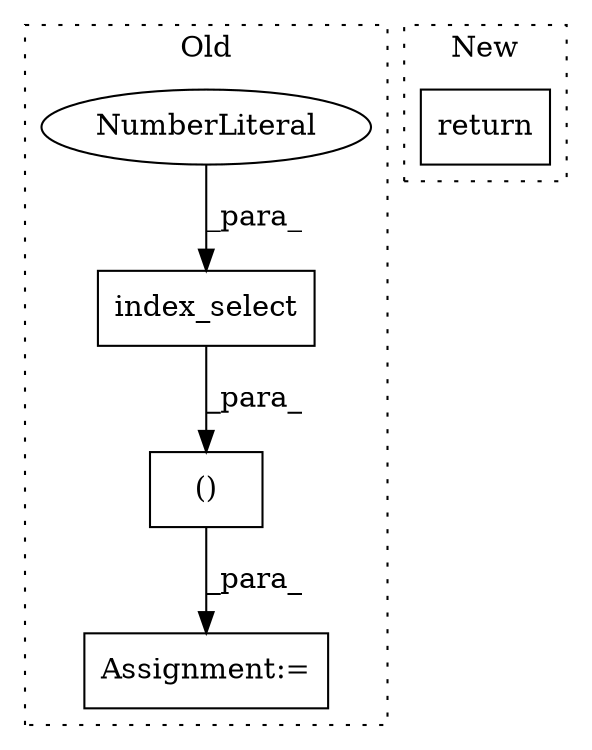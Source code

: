 digraph G {
subgraph cluster0 {
1 [label="index_select" a="32" s="10432,10456" l="13,1" shape="box"];
3 [label="Assignment:=" a="7" s="10396" l="6" shape="box"];
4 [label="()" a="106" s="10402" l="191" shape="box"];
5 [label="NumberLiteral" a="34" s="10445" l="1" shape="ellipse"];
label = "Old";
style="dotted";
}
subgraph cluster1 {
2 [label="return" a="41" s="10284" l="7" shape="box"];
label = "New";
style="dotted";
}
1 -> 4 [label="_para_"];
4 -> 3 [label="_para_"];
5 -> 1 [label="_para_"];
}